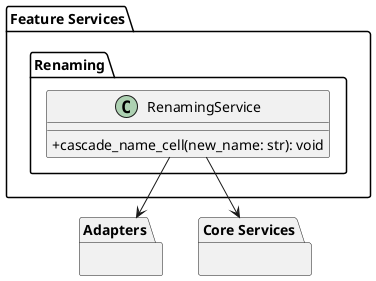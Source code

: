 @startuml
skinparam classAttributeIconSize 0

' === FEATURE SERVICES PACKAGE ===

package "Adapters" {
}

package "Feature Services" {
    package "Renaming" {
        class RenamingService {
            + cascade_name_cell(new_name: str): void
        }
    }
}

' === CORE SERVICES ===
package "Core Services" {
}


' === DEPENDENCIES ===
RenamingService --> "Core Services"
RenamingService --> "Adapters"

@enduml
